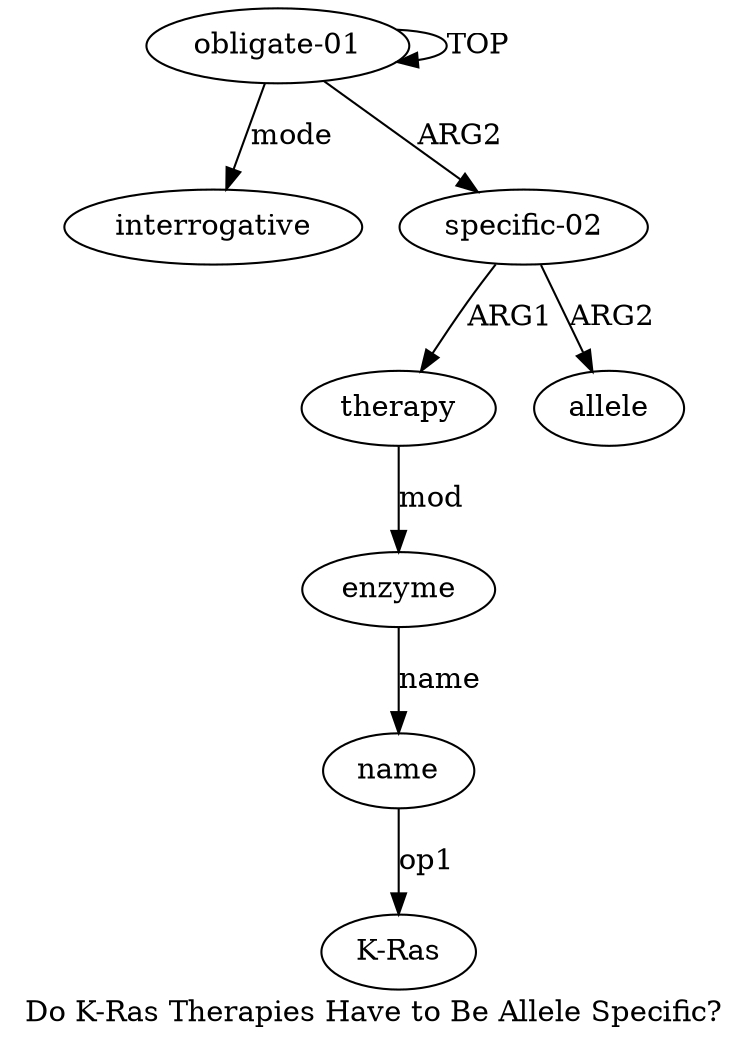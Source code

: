 digraph  {
	graph [label="Do K-Ras Therapies Have to Be Allele Specific?"];
	node [label="\N"];
	"a0 interrogative"	 [color=black,
		gold_ind=-1,
		gold_label=interrogative,
		label=interrogative,
		test_ind=-1,
		test_label=interrogative];
	"a4 K-Ras"	 [color=black,
		gold_ind=-1,
		gold_label="K-Ras",
		label="K-Ras",
		test_ind=-1,
		test_label="K-Ras"];
	a1	 [color=black,
		gold_ind=1,
		gold_label="specific-02",
		label="specific-02",
		test_ind=1,
		test_label="specific-02"];
	a2	 [color=black,
		gold_ind=2,
		gold_label=therapy,
		label=therapy,
		test_ind=2,
		test_label=therapy];
	a1 -> a2 [key=0,
	color=black,
	gold_label=ARG1,
	label=ARG1,
	test_label=ARG1];
a5 [color=black,
	gold_ind=5,
	gold_label=allele,
	label=allele,
	test_ind=5,
	test_label=allele];
a1 -> a5 [key=0,
color=black,
gold_label=ARG2,
label=ARG2,
test_label=ARG2];
a0 [color=black,
gold_ind=0,
gold_label="obligate-01",
label="obligate-01",
test_ind=0,
test_label="obligate-01"];
a0 -> "a0 interrogative" [key=0,
color=black,
gold_label=mode,
label=mode,
test_label=mode];
a0 -> a1 [key=0,
color=black,
gold_label=ARG2,
label=ARG2,
test_label=ARG2];
a0 -> a0 [key=0,
color=black,
gold_label=TOP,
label=TOP,
test_label=TOP];
a3 [color=black,
gold_ind=3,
gold_label=enzyme,
label=enzyme,
test_ind=3,
test_label=enzyme];
a4 [color=black,
gold_ind=4,
gold_label=name,
label=name,
test_ind=4,
test_label=name];
a3 -> a4 [key=0,
color=black,
gold_label=name,
label=name,
test_label=name];
a2 -> a3 [key=0,
color=black,
gold_label=mod,
label=mod,
test_label=mod];
a4 -> "a4 K-Ras" [key=0,
color=black,
gold_label=op1,
label=op1,
test_label=op1];
}
